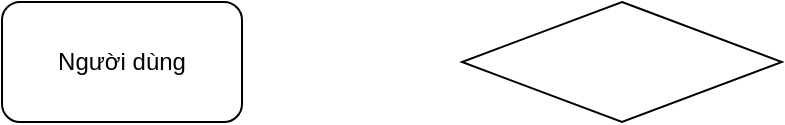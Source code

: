 <mxfile version="22.0.4" type="github">
  <diagram name="Trang-1" id="lQ0bmPWN9G-roO8GAIwZ">
    <mxGraphModel dx="1006" dy="559" grid="1" gridSize="10" guides="1" tooltips="1" connect="1" arrows="1" fold="1" page="1" pageScale="1" pageWidth="827" pageHeight="1169" math="0" shadow="0">
      <root>
        <mxCell id="0" />
        <mxCell id="1" parent="0" />
        <mxCell id="TKbCe6EAT0T0lnACQF8u-1" value="Người dùng" style="rounded=1;whiteSpace=wrap;html=1;" vertex="1" parent="1">
          <mxGeometry x="40" y="40" width="120" height="60" as="geometry" />
        </mxCell>
        <mxCell id="TKbCe6EAT0T0lnACQF8u-3" value="" style="rhombus;whiteSpace=wrap;html=1;" vertex="1" parent="1">
          <mxGeometry x="270" y="40" width="160" height="60" as="geometry" />
        </mxCell>
      </root>
    </mxGraphModel>
  </diagram>
</mxfile>
